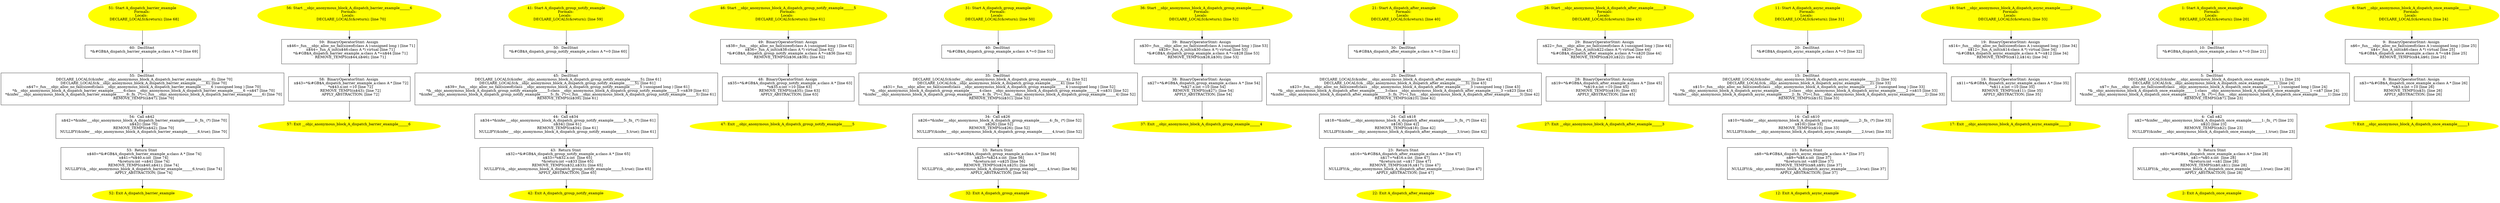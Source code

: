 digraph iCFG {
60 [label="60:  DeclStmt \n   *&#GB$A_dispatch_barrier_example_a:class A *=0 [line 69]\n " shape="box"]
	

	 60 -> 55 ;
59 [label="59:  BinaryOperatorStmt: Assign \n   n$46=_fun___objc_alloc_no_fail(sizeof(class A ):unsigned long ) [line 71]\n  n$44=_fun_A_init(n$46:class A *) virtual [line 71]\n  *&#GB$A_dispatch_barrier_example_a:class A *=n$44 [line 71]\n  REMOVE_TEMPS(n$44,n$46); [line 71]\n " shape="box"]
	

	 59 -> 58 ;
58 [label="58:  BinaryOperatorStmt: Assign \n   n$43=*&#GB$A_dispatch_barrier_example_a:class A * [line 72]\n  *n$43.x:int =10 [line 72]\n  REMOVE_TEMPS(n$43); [line 72]\n  APPLY_ABSTRACTION; [line 72]\n " shape="box"]
	

	 58 -> 57 ;
57 [label="57: Exit __objc_anonymous_block_A_dispatch_barrier_example______6 \n  " color=yellow style=filled]
	

56 [label="56: Start __objc_anonymous_block_A_dispatch_barrier_example______6\nFormals: \nLocals:  \n   DECLARE_LOCALS(&return); [line 70]\n " color=yellow style=filled]
	

	 56 -> 59 ;
55 [label="55:  DeclStmt \n   DECLARE_LOCALS(&infer___objc_anonymous_block_A_dispatch_barrier_example______6); [line 70]\n  DECLARE_LOCALS(&__objc_anonymous_block_A_dispatch_barrier_example______6); [line 70]\n  n$47=_fun___objc_alloc_no_fail(sizeof(class __objc_anonymous_block_A_dispatch_barrier_example______6 ):unsigned long ) [line 70]\n  *&__objc_anonymous_block_A_dispatch_barrier_example______6:class __objc_anonymous_block_A_dispatch_barrier_example______6 =n$47 [line 70]\n  *&infer___objc_anonymous_block_A_dispatch_barrier_example______6:_fn_ (*)=(_fun___objc_anonymous_block_A_dispatch_barrier_example______6) [line 70]\n  REMOVE_TEMPS(n$47); [line 70]\n " shape="box"]
	

	 55 -> 54 ;
54 [label="54:  Call n$42 \n   n$42=*&infer___objc_anonymous_block_A_dispatch_barrier_example______6:_fn_ (*) [line 70]\n  n$42() [line 70]\n  REMOVE_TEMPS(n$42); [line 70]\n  NULLIFY(&infer___objc_anonymous_block_A_dispatch_barrier_example______6,true); [line 70]\n " shape="box"]
	

	 54 -> 53 ;
53 [label="53:  Return Stmt \n   n$40=*&#GB$A_dispatch_barrier_example_a:class A * [line 74]\n  n$41=*n$40.x:int  [line 74]\n  *&return:int =n$41 [line 74]\n  REMOVE_TEMPS(n$40,n$41); [line 74]\n  NULLIFY(&__objc_anonymous_block_A_dispatch_barrier_example______6,true); [line 74]\n  APPLY_ABSTRACTION; [line 74]\n " shape="box"]
	

	 53 -> 52 ;
52 [label="52: Exit A_dispatch_barrier_example \n  " color=yellow style=filled]
	

51 [label="51: Start A_dispatch_barrier_example\nFormals: \nLocals:  \n   DECLARE_LOCALS(&return); [line 68]\n " color=yellow style=filled]
	

	 51 -> 60 ;
50 [label="50:  DeclStmt \n   *&#GB$A_dispatch_group_notify_example_a:class A *=0 [line 60]\n " shape="box"]
	

	 50 -> 45 ;
49 [label="49:  BinaryOperatorStmt: Assign \n   n$38=_fun___objc_alloc_no_fail(sizeof(class A ):unsigned long ) [line 62]\n  n$36=_fun_A_init(n$38:class A *) virtual [line 62]\n  *&#GB$A_dispatch_group_notify_example_a:class A *=n$36 [line 62]\n  REMOVE_TEMPS(n$36,n$38); [line 62]\n " shape="box"]
	

	 49 -> 48 ;
48 [label="48:  BinaryOperatorStmt: Assign \n   n$35=*&#GB$A_dispatch_group_notify_example_a:class A * [line 63]\n  *n$35.x:int =10 [line 63]\n  REMOVE_TEMPS(n$35); [line 63]\n  APPLY_ABSTRACTION; [line 63]\n " shape="box"]
	

	 48 -> 47 ;
47 [label="47: Exit __objc_anonymous_block_A_dispatch_group_notify_example______5 \n  " color=yellow style=filled]
	

46 [label="46: Start __objc_anonymous_block_A_dispatch_group_notify_example______5\nFormals: \nLocals:  \n   DECLARE_LOCALS(&return); [line 61]\n " color=yellow style=filled]
	

	 46 -> 49 ;
45 [label="45:  DeclStmt \n   DECLARE_LOCALS(&infer___objc_anonymous_block_A_dispatch_group_notify_example______5); [line 61]\n  DECLARE_LOCALS(&__objc_anonymous_block_A_dispatch_group_notify_example______5); [line 61]\n  n$39=_fun___objc_alloc_no_fail(sizeof(class __objc_anonymous_block_A_dispatch_group_notify_example______5 ):unsigned long ) [line 61]\n  *&__objc_anonymous_block_A_dispatch_group_notify_example______5:class __objc_anonymous_block_A_dispatch_group_notify_example______5 =n$39 [line 61]\n  *&infer___objc_anonymous_block_A_dispatch_group_notify_example______5:_fn_ (*)=(_fun___objc_anonymous_block_A_dispatch_group_notify_example______5) [line 61]\n  REMOVE_TEMPS(n$39); [line 61]\n " shape="box"]
	

	 45 -> 44 ;
44 [label="44:  Call n$34 \n   n$34=*&infer___objc_anonymous_block_A_dispatch_group_notify_example______5:_fn_ (*) [line 61]\n  n$34() [line 61]\n  REMOVE_TEMPS(n$34); [line 61]\n  NULLIFY(&infer___objc_anonymous_block_A_dispatch_group_notify_example______5,true); [line 61]\n " shape="box"]
	

	 44 -> 43 ;
43 [label="43:  Return Stmt \n   n$32=*&#GB$A_dispatch_group_notify_example_a:class A * [line 65]\n  n$33=*n$32.x:int  [line 65]\n  *&return:int =n$33 [line 65]\n  REMOVE_TEMPS(n$32,n$33); [line 65]\n  NULLIFY(&__objc_anonymous_block_A_dispatch_group_notify_example______5,true); [line 65]\n  APPLY_ABSTRACTION; [line 65]\n " shape="box"]
	

	 43 -> 42 ;
42 [label="42: Exit A_dispatch_group_notify_example \n  " color=yellow style=filled]
	

41 [label="41: Start A_dispatch_group_notify_example\nFormals: \nLocals:  \n   DECLARE_LOCALS(&return); [line 59]\n " color=yellow style=filled]
	

	 41 -> 50 ;
40 [label="40:  DeclStmt \n   *&#GB$A_dispatch_group_example_a:class A *=0 [line 51]\n " shape="box"]
	

	 40 -> 35 ;
39 [label="39:  BinaryOperatorStmt: Assign \n   n$30=_fun___objc_alloc_no_fail(sizeof(class A ):unsigned long ) [line 53]\n  n$28=_fun_A_init(n$30:class A *) virtual [line 53]\n  *&#GB$A_dispatch_group_example_a:class A *=n$28 [line 53]\n  REMOVE_TEMPS(n$28,n$30); [line 53]\n " shape="box"]
	

	 39 -> 38 ;
38 [label="38:  BinaryOperatorStmt: Assign \n   n$27=*&#GB$A_dispatch_group_example_a:class A * [line 54]\n  *n$27.x:int =10 [line 54]\n  REMOVE_TEMPS(n$27); [line 54]\n  APPLY_ABSTRACTION; [line 54]\n " shape="box"]
	

	 38 -> 37 ;
37 [label="37: Exit __objc_anonymous_block_A_dispatch_group_example______4 \n  " color=yellow style=filled]
	

36 [label="36: Start __objc_anonymous_block_A_dispatch_group_example______4\nFormals: \nLocals:  \n   DECLARE_LOCALS(&return); [line 52]\n " color=yellow style=filled]
	

	 36 -> 39 ;
35 [label="35:  DeclStmt \n   DECLARE_LOCALS(&infer___objc_anonymous_block_A_dispatch_group_example______4); [line 52]\n  DECLARE_LOCALS(&__objc_anonymous_block_A_dispatch_group_example______4); [line 52]\n  n$31=_fun___objc_alloc_no_fail(sizeof(class __objc_anonymous_block_A_dispatch_group_example______4 ):unsigned long ) [line 52]\n  *&__objc_anonymous_block_A_dispatch_group_example______4:class __objc_anonymous_block_A_dispatch_group_example______4 =n$31 [line 52]\n  *&infer___objc_anonymous_block_A_dispatch_group_example______4:_fn_ (*)=(_fun___objc_anonymous_block_A_dispatch_group_example______4) [line 52]\n  REMOVE_TEMPS(n$31); [line 52]\n " shape="box"]
	

	 35 -> 34 ;
34 [label="34:  Call n$26 \n   n$26=*&infer___objc_anonymous_block_A_dispatch_group_example______4:_fn_ (*) [line 52]\n  n$26() [line 52]\n  REMOVE_TEMPS(n$26); [line 52]\n  NULLIFY(&infer___objc_anonymous_block_A_dispatch_group_example______4,true); [line 52]\n " shape="box"]
	

	 34 -> 33 ;
33 [label="33:  Return Stmt \n   n$24=*&#GB$A_dispatch_group_example_a:class A * [line 56]\n  n$25=*n$24.x:int  [line 56]\n  *&return:int =n$25 [line 56]\n  REMOVE_TEMPS(n$24,n$25); [line 56]\n  NULLIFY(&__objc_anonymous_block_A_dispatch_group_example______4,true); [line 56]\n  APPLY_ABSTRACTION; [line 56]\n " shape="box"]
	

	 33 -> 32 ;
32 [label="32: Exit A_dispatch_group_example \n  " color=yellow style=filled]
	

31 [label="31: Start A_dispatch_group_example\nFormals: \nLocals:  \n   DECLARE_LOCALS(&return); [line 50]\n " color=yellow style=filled]
	

	 31 -> 40 ;
30 [label="30:  DeclStmt \n   *&#GB$A_dispatch_after_example_a:class A *=0 [line 41]\n " shape="box"]
	

	 30 -> 25 ;
29 [label="29:  BinaryOperatorStmt: Assign \n   n$22=_fun___objc_alloc_no_fail(sizeof(class A ):unsigned long ) [line 44]\n  n$20=_fun_A_init(n$22:class A *) virtual [line 44]\n  *&#GB$A_dispatch_after_example_a:class A *=n$20 [line 44]\n  REMOVE_TEMPS(n$20,n$22); [line 44]\n " shape="box"]
	

	 29 -> 28 ;
28 [label="28:  BinaryOperatorStmt: Assign \n   n$19=*&#GB$A_dispatch_after_example_a:class A * [line 45]\n  *n$19.x:int =10 [line 45]\n  REMOVE_TEMPS(n$19); [line 45]\n  APPLY_ABSTRACTION; [line 45]\n " shape="box"]
	

	 28 -> 27 ;
27 [label="27: Exit __objc_anonymous_block_A_dispatch_after_example______3 \n  " color=yellow style=filled]
	

26 [label="26: Start __objc_anonymous_block_A_dispatch_after_example______3\nFormals: \nLocals:  \n   DECLARE_LOCALS(&return); [line 43]\n " color=yellow style=filled]
	

	 26 -> 29 ;
25 [label="25:  DeclStmt \n   DECLARE_LOCALS(&infer___objc_anonymous_block_A_dispatch_after_example______3); [line 42]\n  DECLARE_LOCALS(&__objc_anonymous_block_A_dispatch_after_example______3); [line 43]\n  n$23=_fun___objc_alloc_no_fail(sizeof(class __objc_anonymous_block_A_dispatch_after_example______3 ):unsigned long ) [line 43]\n  *&__objc_anonymous_block_A_dispatch_after_example______3:class __objc_anonymous_block_A_dispatch_after_example______3 =n$23 [line 43]\n  *&infer___objc_anonymous_block_A_dispatch_after_example______3:_fn_ (*)=(_fun___objc_anonymous_block_A_dispatch_after_example______3) [line 42]\n  REMOVE_TEMPS(n$23); [line 42]\n " shape="box"]
	

	 25 -> 24 ;
24 [label="24:  Call n$18 \n   n$18=*&infer___objc_anonymous_block_A_dispatch_after_example______3:_fn_ (*) [line 42]\n  n$18() [line 42]\n  REMOVE_TEMPS(n$18); [line 42]\n  NULLIFY(&infer___objc_anonymous_block_A_dispatch_after_example______3,true); [line 42]\n " shape="box"]
	

	 24 -> 23 ;
23 [label="23:  Return Stmt \n   n$16=*&#GB$A_dispatch_after_example_a:class A * [line 47]\n  n$17=*n$16.x:int  [line 47]\n  *&return:int =n$17 [line 47]\n  REMOVE_TEMPS(n$16,n$17); [line 47]\n  NULLIFY(&__objc_anonymous_block_A_dispatch_after_example______3,true); [line 47]\n  APPLY_ABSTRACTION; [line 47]\n " shape="box"]
	

	 23 -> 22 ;
22 [label="22: Exit A_dispatch_after_example \n  " color=yellow style=filled]
	

21 [label="21: Start A_dispatch_after_example\nFormals: \nLocals:  \n   DECLARE_LOCALS(&return); [line 40]\n " color=yellow style=filled]
	

	 21 -> 30 ;
20 [label="20:  DeclStmt \n   *&#GB$A_dispatch_async_example_a:class A *=0 [line 32]\n " shape="box"]
	

	 20 -> 15 ;
19 [label="19:  BinaryOperatorStmt: Assign \n   n$14=_fun___objc_alloc_no_fail(sizeof(class A ):unsigned long ) [line 34]\n  n$12=_fun_A_init(n$14:class A *) virtual [line 34]\n  *&#GB$A_dispatch_async_example_a:class A *=n$12 [line 34]\n  REMOVE_TEMPS(n$12,n$14); [line 34]\n " shape="box"]
	

	 19 -> 18 ;
18 [label="18:  BinaryOperatorStmt: Assign \n   n$11=*&#GB$A_dispatch_async_example_a:class A * [line 35]\n  *n$11.x:int =10 [line 35]\n  REMOVE_TEMPS(n$11); [line 35]\n  APPLY_ABSTRACTION; [line 35]\n " shape="box"]
	

	 18 -> 17 ;
17 [label="17: Exit __objc_anonymous_block_A_dispatch_async_example______2 \n  " color=yellow style=filled]
	

16 [label="16: Start __objc_anonymous_block_A_dispatch_async_example______2\nFormals: \nLocals:  \n   DECLARE_LOCALS(&return); [line 33]\n " color=yellow style=filled]
	

	 16 -> 19 ;
15 [label="15:  DeclStmt \n   DECLARE_LOCALS(&infer___objc_anonymous_block_A_dispatch_async_example______2); [line 33]\n  DECLARE_LOCALS(&__objc_anonymous_block_A_dispatch_async_example______2); [line 33]\n  n$15=_fun___objc_alloc_no_fail(sizeof(class __objc_anonymous_block_A_dispatch_async_example______2 ):unsigned long ) [line 33]\n  *&__objc_anonymous_block_A_dispatch_async_example______2:class __objc_anonymous_block_A_dispatch_async_example______2 =n$15 [line 33]\n  *&infer___objc_anonymous_block_A_dispatch_async_example______2:_fn_ (*)=(_fun___objc_anonymous_block_A_dispatch_async_example______2) [line 33]\n  REMOVE_TEMPS(n$15); [line 33]\n " shape="box"]
	

	 15 -> 14 ;
14 [label="14:  Call n$10 \n   n$10=*&infer___objc_anonymous_block_A_dispatch_async_example______2:_fn_ (*) [line 33]\n  n$10() [line 33]\n  REMOVE_TEMPS(n$10); [line 33]\n  NULLIFY(&infer___objc_anonymous_block_A_dispatch_async_example______2,true); [line 33]\n " shape="box"]
	

	 14 -> 13 ;
13 [label="13:  Return Stmt \n   n$8=*&#GB$A_dispatch_async_example_a:class A * [line 37]\n  n$9=*n$8.x:int  [line 37]\n  *&return:int =n$9 [line 37]\n  REMOVE_TEMPS(n$8,n$9); [line 37]\n  NULLIFY(&__objc_anonymous_block_A_dispatch_async_example______2,true); [line 37]\n  APPLY_ABSTRACTION; [line 37]\n " shape="box"]
	

	 13 -> 12 ;
12 [label="12: Exit A_dispatch_async_example \n  " color=yellow style=filled]
	

11 [label="11: Start A_dispatch_async_example\nFormals: \nLocals:  \n   DECLARE_LOCALS(&return); [line 31]\n " color=yellow style=filled]
	

	 11 -> 20 ;
10 [label="10:  DeclStmt \n   *&#GB$A_dispatch_once_example_a:class A *=0 [line 21]\n " shape="box"]
	

	 10 -> 5 ;
9 [label="9:  BinaryOperatorStmt: Assign \n   n$6=_fun___objc_alloc_no_fail(sizeof(class A ):unsigned long ) [line 25]\n  n$4=_fun_A_init(n$6:class A *) virtual [line 25]\n  *&#GB$A_dispatch_once_example_a:class A *=n$4 [line 25]\n  REMOVE_TEMPS(n$4,n$6); [line 25]\n " shape="box"]
	

	 9 -> 8 ;
8 [label="8:  BinaryOperatorStmt: Assign \n   n$3=*&#GB$A_dispatch_once_example_a:class A * [line 26]\n  *n$3.x:int =10 [line 26]\n  REMOVE_TEMPS(n$3); [line 26]\n  APPLY_ABSTRACTION; [line 26]\n " shape="box"]
	

	 8 -> 7 ;
7 [label="7: Exit __objc_anonymous_block_A_dispatch_once_example______1 \n  " color=yellow style=filled]
	

6 [label="6: Start __objc_anonymous_block_A_dispatch_once_example______1\nFormals: \nLocals:  \n   DECLARE_LOCALS(&return); [line 24]\n " color=yellow style=filled]
	

	 6 -> 9 ;
5 [label="5:  DeclStmt \n   DECLARE_LOCALS(&infer___objc_anonymous_block_A_dispatch_once_example______1); [line 23]\n  DECLARE_LOCALS(&__objc_anonymous_block_A_dispatch_once_example______1); [line 24]\n  n$7=_fun___objc_alloc_no_fail(sizeof(class __objc_anonymous_block_A_dispatch_once_example______1 ):unsigned long ) [line 24]\n  *&__objc_anonymous_block_A_dispatch_once_example______1:class __objc_anonymous_block_A_dispatch_once_example______1 =n$7 [line 24]\n  *&infer___objc_anonymous_block_A_dispatch_once_example______1:_fn_ (*)=(_fun___objc_anonymous_block_A_dispatch_once_example______1) [line 23]\n  REMOVE_TEMPS(n$7); [line 23]\n " shape="box"]
	

	 5 -> 4 ;
4 [label="4:  Call n$2 \n   n$2=*&infer___objc_anonymous_block_A_dispatch_once_example______1:_fn_ (*) [line 23]\n  n$2() [line 23]\n  REMOVE_TEMPS(n$2); [line 23]\n  NULLIFY(&infer___objc_anonymous_block_A_dispatch_once_example______1,true); [line 23]\n " shape="box"]
	

	 4 -> 3 ;
3 [label="3:  Return Stmt \n   n$0=*&#GB$A_dispatch_once_example_a:class A * [line 28]\n  n$1=*n$0.x:int  [line 28]\n  *&return:int =n$1 [line 28]\n  REMOVE_TEMPS(n$0,n$1); [line 28]\n  NULLIFY(&__objc_anonymous_block_A_dispatch_once_example______1,true); [line 28]\n  APPLY_ABSTRACTION; [line 28]\n " shape="box"]
	

	 3 -> 2 ;
2 [label="2: Exit A_dispatch_once_example \n  " color=yellow style=filled]
	

1 [label="1: Start A_dispatch_once_example\nFormals: \nLocals:  \n   DECLARE_LOCALS(&return); [line 20]\n " color=yellow style=filled]
	

	 1 -> 10 ;
}
